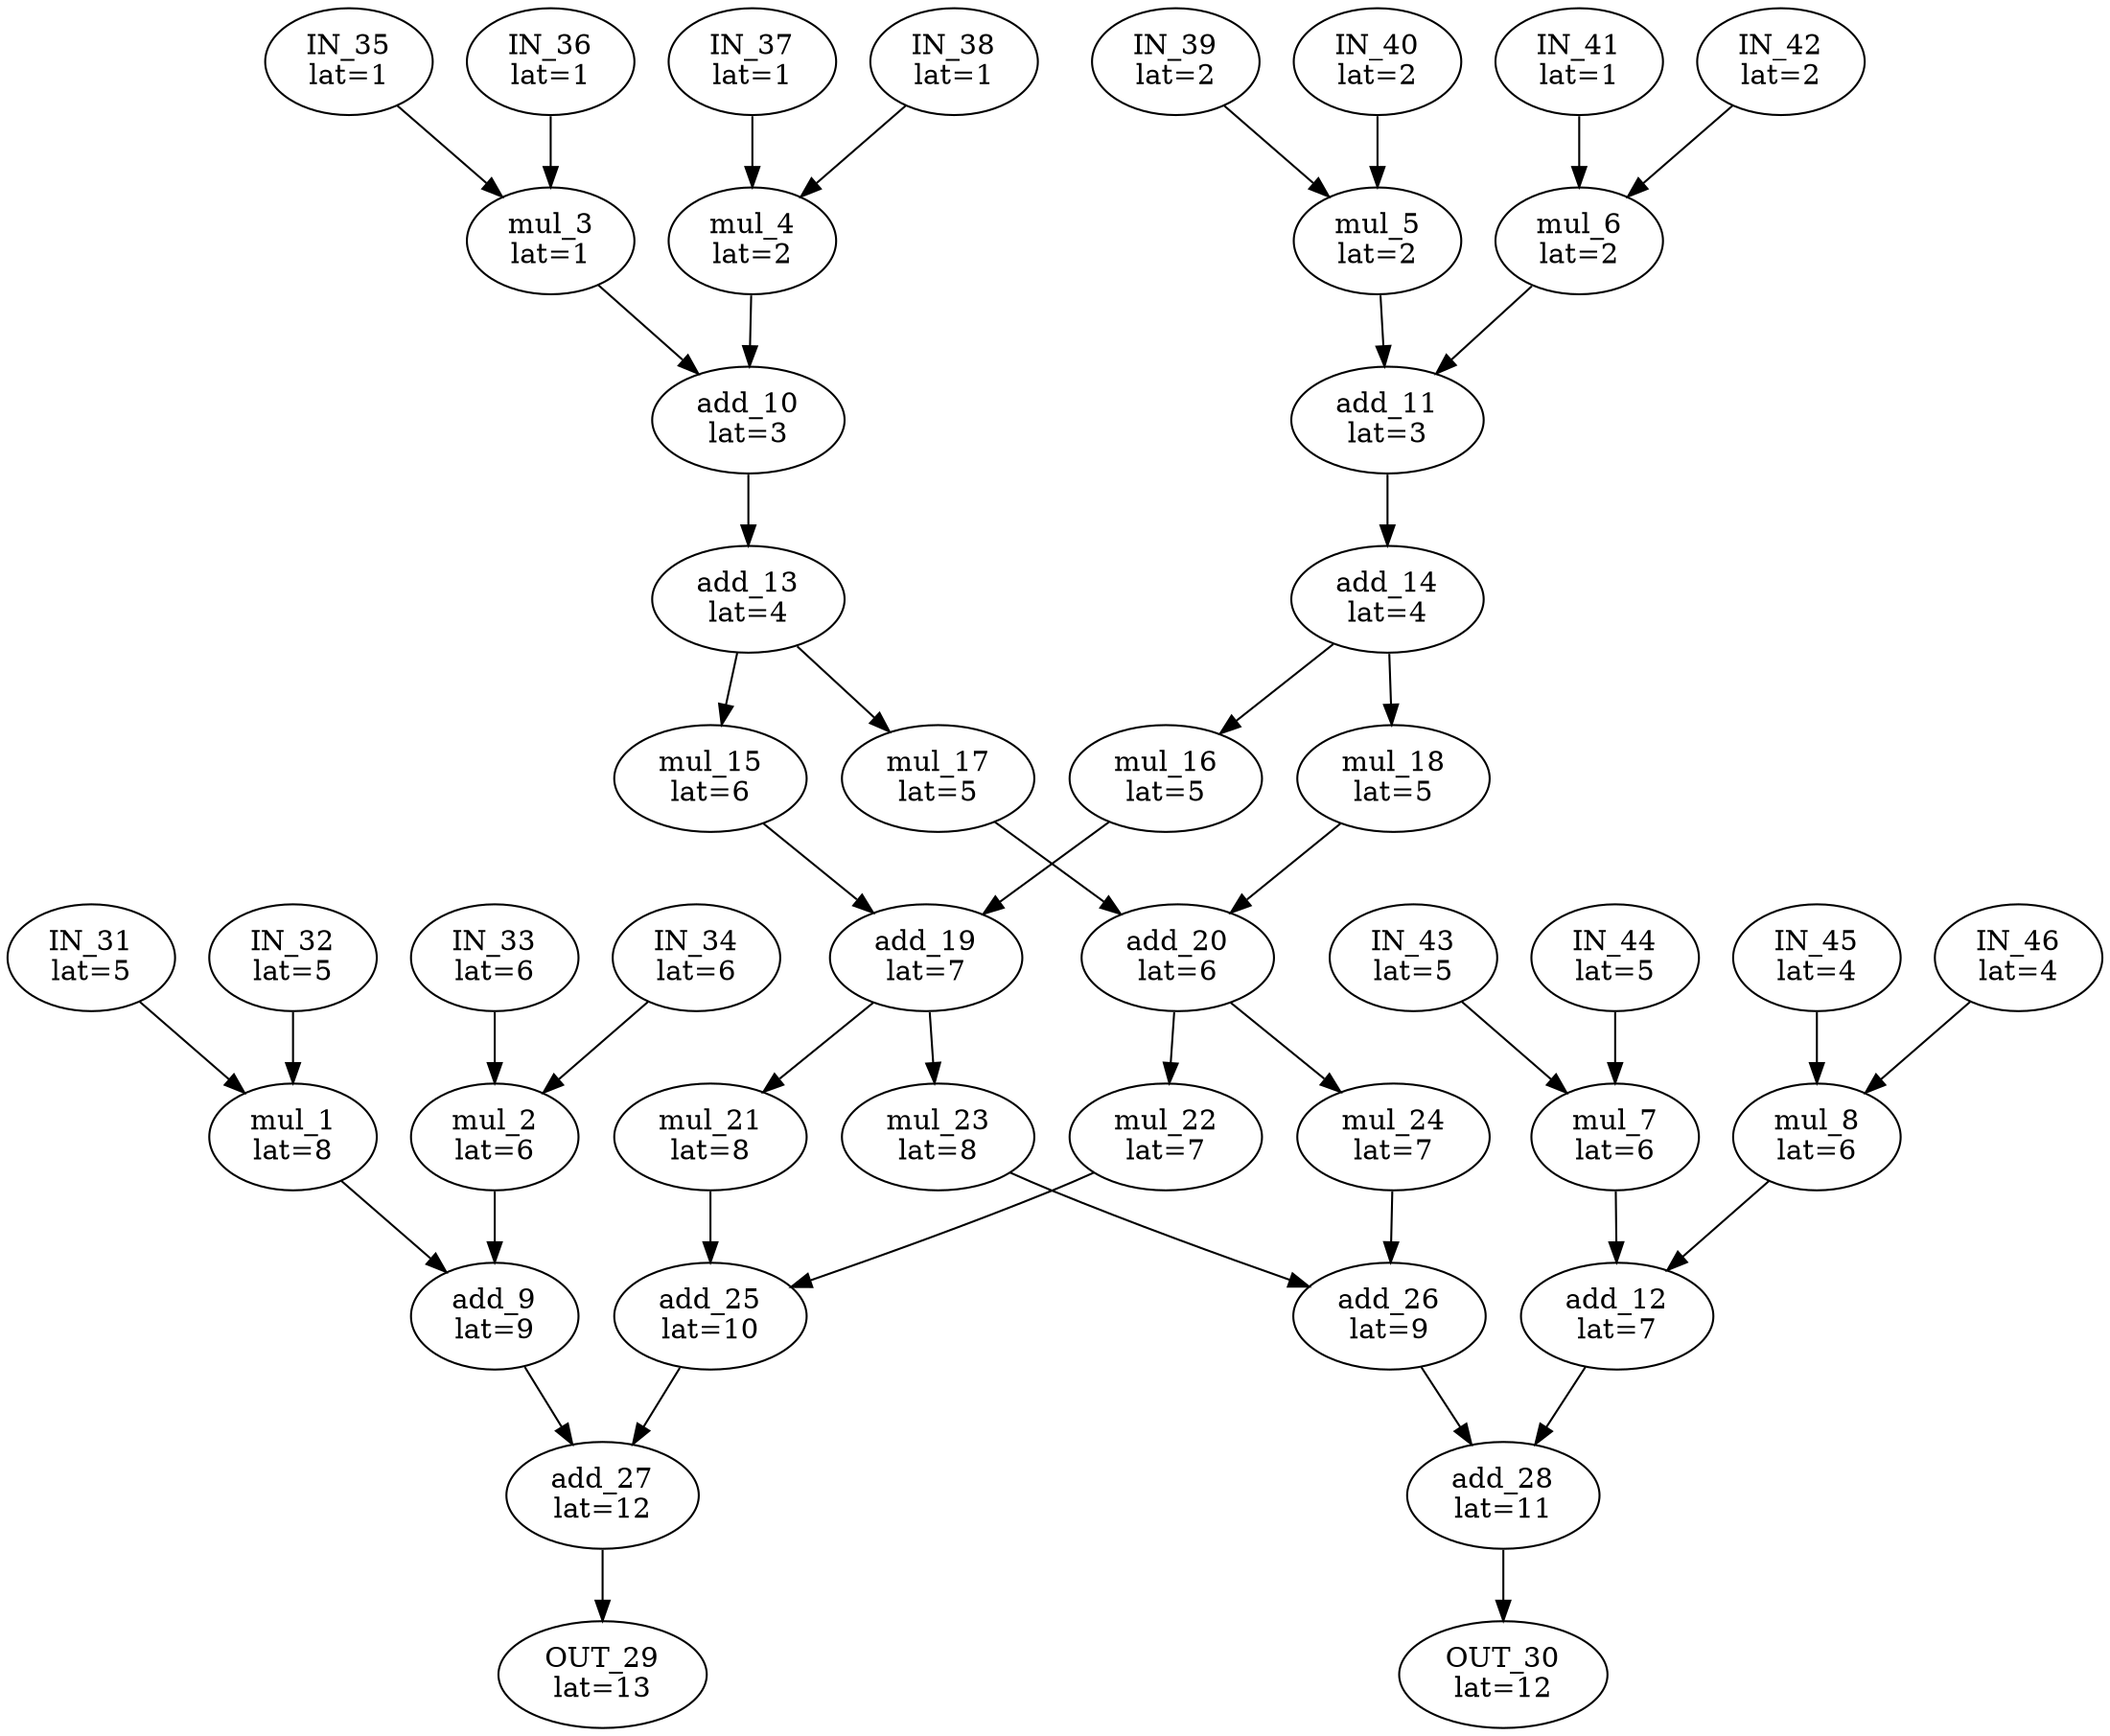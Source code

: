 Digraph G {
"mul_1"[label = "\N\nlat=8"];
"IN_31"->"mul_1";
"IN_32"->"mul_1";
"mul_2"[label = "\N\nlat=6"];
"IN_33"->"mul_2";
"IN_34"->"mul_2";
"mul_3"[label = "\N\nlat=1"];
"IN_35"->"mul_3";
"IN_36"->"mul_3";
"mul_4"[label = "\N\nlat=2"];
"IN_37"->"mul_4";
"IN_38"->"mul_4";
"mul_5"[label = "\N\nlat=2"];
"IN_39"->"mul_5";
"IN_40"->"mul_5";
"mul_6"[label = "\N\nlat=2"];
"IN_41"->"mul_6";
"IN_42"->"mul_6";
"mul_7"[label = "\N\nlat=6"];
"IN_43"->"mul_7";
"IN_44"->"mul_7";
"mul_8"[label = "\N\nlat=6"];
"IN_45"->"mul_8";
"IN_46"->"mul_8";
"add_9"[label = "\N\nlat=9"];
"mul_1"->"add_9";
"mul_2"->"add_9";
"add_10"[label = "\N\nlat=3"];
"mul_3"->"add_10";
"mul_4"->"add_10";
"add_11"[label = "\N\nlat=3"];
"mul_5"->"add_11";
"mul_6"->"add_11";
"add_12"[label = "\N\nlat=7"];
"mul_7"->"add_12";
"mul_8"->"add_12";
"add_13"[label = "\N\nlat=4"];
"add_10"->"add_13";
"add_14"[label = "\N\nlat=4"];
"add_11"->"add_14";
"mul_15"[label = "\N\nlat=6"];
"add_13"->"mul_15";
"mul_16"[label = "\N\nlat=5"];
"add_14"->"mul_16";
"mul_17"[label = "\N\nlat=5"];
"add_13"->"mul_17";
"mul_18"[label = "\N\nlat=5"];
"add_14"->"mul_18";
"add_19"[label = "\N\nlat=7"];
"mul_15"->"add_19";
"mul_16"->"add_19";
"add_20"[label = "\N\nlat=6"];
"mul_17"->"add_20";
"mul_18"->"add_20";
"mul_21"[label = "\N\nlat=8"];
"add_19"->"mul_21";
"mul_22"[label = "\N\nlat=7"];
"add_20"->"mul_22";
"mul_23"[label = "\N\nlat=8"];
"add_19"->"mul_23";
"mul_24"[label = "\N\nlat=7"];
"add_20"->"mul_24";
"add_25"[label = "\N\nlat=10"];
"mul_21"->"add_25";
"mul_22"->"add_25";
"add_26"[label = "\N\nlat=9"];
"mul_23"->"add_26";
"mul_24"->"add_26";
"add_27"[label = "\N\nlat=12"];
"add_9"->"add_27";
"add_25"->"add_27";
"add_28"[label = "\N\nlat=11"];
"add_12"->"add_28";
"add_26"->"add_28";
"OUT_29"[label = "\N\nlat=13"];
"add_27"->"OUT_29";
"OUT_30"[label = "\N\nlat=12"];
"add_28"->"OUT_30";
"IN_31"[label = "\N\nlat=5"];
"IN_32"[label = "\N\nlat=5"];
"IN_33"[label = "\N\nlat=6"];
"IN_34"[label = "\N\nlat=6"];
"IN_35"[label = "\N\nlat=1"];
"IN_36"[label = "\N\nlat=1"];
"IN_37"[label = "\N\nlat=1"];
"IN_38"[label = "\N\nlat=1"];
"IN_39"[label = "\N\nlat=2"];
"IN_40"[label = "\N\nlat=2"];
"IN_41"[label = "\N\nlat=1"];
"IN_42"[label = "\N\nlat=2"];
"IN_43"[label = "\N\nlat=5"];
"IN_44"[label = "\N\nlat=5"];
"IN_45"[label = "\N\nlat=4"];
"IN_46"[label = "\N\nlat=4"];
}
